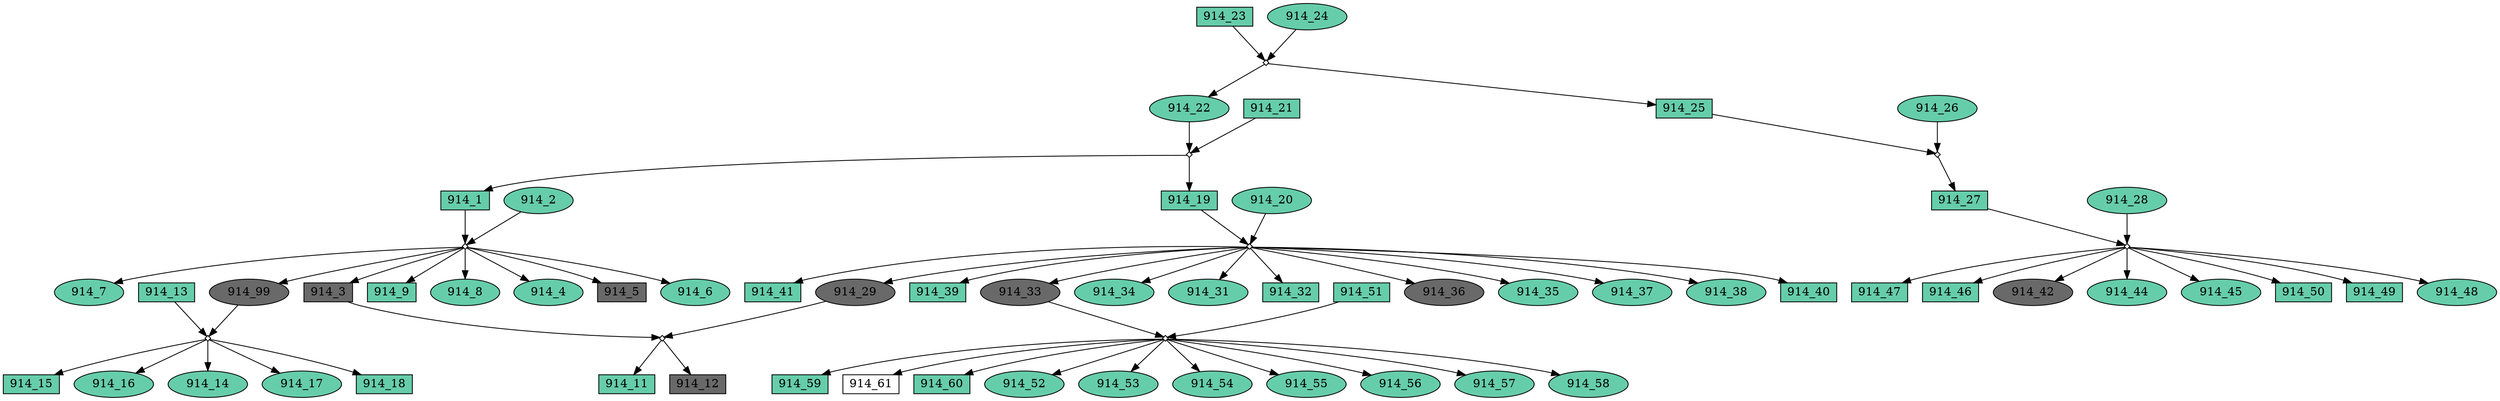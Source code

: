 digraph {
	"914_17" [shape=box fillcolor=aquamarine3 fontcolor=black height=0.3 regular=0 shape=ellipse style=filled width=0.5]
	"914_13x914_99" -> "914_17"
	"914_18" [shape=box fillcolor=aquamarine3 fontcolor=black height=0.3 regular=0 shape=box style=filled width=0.5]
	"914_13x914_99" -> "914_18"
	"914_36" [shape=box fillcolor=dimgrey fontcolor=black height=0.3 regular=0 shape=ellipse style=filled width=0.5]
	"914_19x914_20" -> "914_36"
	"914_9" [shape=box fillcolor=aquamarine3 fontcolor=black height=0.3 regular=0 shape=box style=filled width=0.5]
	"914_1x914_2" -> "914_9"
	"914_99" [shape=box fillcolor=dimgrey fontcolor=black height=0.3 regular=0 shape=ellipse style=filled width=0.5]
	"914_1x914_2" -> "914_99"
	"914_99" -> "914_13x914_99"
	"914_15" [shape=box fillcolor=aquamarine3 fontcolor=black height=0.3 regular=0 shape=box style=filled width=0.5]
	"914_13x914_99" -> "914_15"
	"914_29" [shape=box fillcolor=dimgrey fontcolor=black height=0.3 regular=0 shape=ellipse style=filled width=0.5]
	"914_19x914_20" -> "914_29"
	"914_29" -> "914_3x914_29"
	"914_13" [shape=box fillcolor=aquamarine3 fontcolor=black height=0.3 regular=0 shape=box style=filled width=0.5]
	"914_13" -> "914_13x914_99"
	"914_1" [shape=box fillcolor=aquamarine3 fontcolor=black height=0.3 regular=0 shape=box style=filled width=0.5]
	"914_21x914_22" -> "914_1"
	"914_1" -> "914_1x914_2"
	"914_12" [shape=box fillcolor=dimgrey fontcolor=black height=0.3 regular=0 shape=box style=filled width=0.5]
	"914_3x914_29" -> "914_12"
	"914_22" [shape=box fillcolor=aquamarine3 fontcolor=black height=0.3 regular=0 shape=ellipse style=filled width=0.5]
	"914_23x914_24" -> "914_22"
	"914_22" -> "914_21x914_22"
	"914_11" [shape=box fillcolor=aquamarine3 fontcolor=black height=0.3 regular=0 shape=box style=filled width=0.5]
	"914_3x914_29" -> "914_11"
	"914_42" [shape=box fillcolor=dimgrey fontcolor=black height=0.3 regular=0 shape=ellipse style=filled width=0.5]
	"914_27x914_28" -> "914_42"
	"914_16" [shape=box fillcolor=aquamarine3 fontcolor=black height=0.3 regular=0 shape=ellipse style=filled width=0.5]
	"914_13x914_99" -> "914_16"
	"914_14" [shape=box fillcolor=aquamarine3 fontcolor=black height=0.3 regular=0 shape=ellipse style=filled width=0.5]
	"914_13x914_99" -> "914_14"
	"914_23" [shape=box fillcolor=aquamarine3 fontcolor=black height=0.3 regular=0 shape=box style=filled width=0.5]
	"914_23" -> "914_23x914_24"
	"914_8" [shape=box fillcolor=aquamarine3 fontcolor=black height=0.3 regular=0 shape=ellipse style=filled width=0.5]
	"914_1x914_2" -> "914_8"
	"914_3" [shape=box fillcolor=dimgrey fontcolor=black height=0.3 regular=0 shape=box style=filled width=0.5]
	"914_1x914_2" -> "914_3"
	"914_3" -> "914_3x914_29"
	"914_4" [shape=box fillcolor=aquamarine3 fontcolor=black height=0.3 regular=0 shape=ellipse style=filled width=0.5]
	"914_1x914_2" -> "914_4"
	"914_5" [shape=box fillcolor=dimgrey fontcolor=black height=0.3 regular=0 shape=box style=filled width=0.5]
	"914_1x914_2" -> "914_5"
	"914_6" [shape=box fillcolor=aquamarine3 fontcolor=black height=0.3 regular=0 shape=ellipse style=filled width=0.5]
	"914_1x914_2" -> "914_6"
	"914_35" [shape=box fillcolor=aquamarine3 fontcolor=black height=0.3 regular=0 shape=ellipse style=filled width=0.5]
	"914_19x914_20" -> "914_35"
	"914_37" [shape=box fillcolor=aquamarine3 fontcolor=black height=0.3 regular=0 shape=ellipse style=filled width=0.5]
	"914_19x914_20" -> "914_37"
	"914_7" [shape=box fillcolor=aquamarine3 fontcolor=black height=0.3 regular=0 shape=ellipse style=filled width=0.5]
	"914_1x914_2" -> "914_7"
	"914_51" [shape=box fillcolor=aquamarine3 fontcolor=black height=0.3 regular=0 shape=box style=filled width=0.5]
	"914_51" -> "914_51x914_33"
	"914_2" [shape=box fillcolor=aquamarine3 fontcolor=black height=0.3 regular=0 shape=ellipse style=filled width=0.5]
	"914_2" -> "914_1x914_2"
	"914_38" [shape=box fillcolor=aquamarine3 fontcolor=black height=0.3 regular=0 shape=ellipse style=filled width=0.5]
	"914_19x914_20" -> "914_38"
	"914_40" [shape=box fillcolor=aquamarine3 fontcolor=black height=0.3 regular=0 shape=box style=filled width=0.5]
	"914_19x914_20" -> "914_40"
	"914_41" [shape=box fillcolor=aquamarine3 fontcolor=black height=0.3 regular=0 shape=box style=filled width=0.5]
	"914_19x914_20" -> "914_41"
	"914_44" [shape=box fillcolor=aquamarine3 fontcolor=black height=0.3 regular=0 shape=ellipse style=filled width=0.5]
	"914_27x914_28" -> "914_44"
	"914_45" [shape=box fillcolor=aquamarine3 fontcolor=black height=0.3 regular=0 shape=ellipse style=filled width=0.5]
	"914_27x914_28" -> "914_45"
	"914_33" [shape=box fillcolor=dimgrey fontcolor=black height=0.3 regular=0 shape=ellipse style=filled width=0.5]
	"914_19x914_20" -> "914_33"
	"914_33" -> "914_51x914_33"
	"914_50" [shape=box fillcolor=aquamarine3 fontcolor=black height=0.3 regular=0 shape=box style=filled width=0.5]
	"914_27x914_28" -> "914_50"
	"914_49" [shape=box fillcolor=aquamarine3 fontcolor=black height=0.3 regular=0 shape=box style=filled width=0.5]
	"914_27x914_28" -> "914_49"
	"914_48" [shape=box fillcolor=aquamarine3 fontcolor=black height=0.3 regular=0 shape=ellipse style=filled width=0.5]
	"914_27x914_28" -> "914_48"
	"914_39" [shape=box fillcolor=aquamarine3 fontcolor=black height=0.3 regular=0 shape=box style=filled width=0.5]
	"914_19x914_20" -> "914_39"
	"914_47" [shape=box fillcolor=aquamarine3 fontcolor=black height=0.3 regular=0 shape=box style=filled width=0.5]
	"914_27x914_28" -> "914_47"
	"914_34" [shape=box fillcolor=aquamarine3 fontcolor=black height=0.3 regular=0 shape=ellipse style=filled width=0.5]
	"914_19x914_20" -> "914_34"
	"914_31" [shape=box fillcolor=aquamarine3 fontcolor=black height=0.3 regular=0 shape=ellipse style=filled width=0.5]
	"914_19x914_20" -> "914_31"
	"914_24" [shape=box fillcolor=aquamarine3 fontcolor=black height=0.3 regular=0 shape=ellipse style=filled width=0.5]
	"914_24" -> "914_23x914_24"
	"914_52" [shape=box fillcolor=aquamarine3 fontcolor=black height=0.3 regular=0 shape=ellipse style=filled width=0.5]
	"914_51x914_33" -> "914_52"
	"914_53" [shape=box fillcolor=aquamarine3 fontcolor=black height=0.3 regular=0 shape=ellipse style=filled width=0.5]
	"914_51x914_33" -> "914_53"
	"914_54" [shape=box fillcolor=aquamarine3 fontcolor=black height=0.3 regular=0 shape=ellipse style=filled width=0.5]
	"914_51x914_33" -> "914_54"
	"914_55" [shape=box fillcolor=aquamarine3 fontcolor=black height=0.3 regular=0 shape=ellipse style=filled width=0.5]
	"914_51x914_33" -> "914_55"
	"914_56" [shape=box fillcolor=aquamarine3 fontcolor=black height=0.3 regular=0 shape=ellipse style=filled width=0.5]
	"914_51x914_33" -> "914_56"
	"914_57" [shape=box fillcolor=aquamarine3 fontcolor=black height=0.3 regular=0 shape=ellipse style=filled width=0.5]
	"914_51x914_33" -> "914_57"
	"914_58" [shape=box fillcolor=aquamarine3 fontcolor=black height=0.3 regular=0 shape=ellipse style=filled width=0.5]
	"914_51x914_33" -> "914_58"
	"914_32" [shape=box fillcolor=aquamarine3 fontcolor=black height=0.3 regular=0 shape=box style=filled width=0.5]
	"914_19x914_20" -> "914_32"
	"914_59" [shape=box fillcolor=aquamarine3 fontcolor=black height=0.3 regular=0 shape=box style=filled width=0.5]
	"914_51x914_33" -> "914_59"
	"914_61" [shape=box fillcolor=white fontcolor=black height=0.3 regular=0 shape=box style=filled width=0.5]
	"914_51x914_33" -> "914_61"
	"914_25" [shape=box fillcolor=aquamarine3 fontcolor=black height=0.3 regular=0 shape=box style=filled width=0.5]
	"914_23x914_24" -> "914_25"
	"914_25" -> "914_25x914_26"
	"914_26" [shape=box fillcolor=aquamarine3 fontcolor=black height=0.3 regular=0 shape=ellipse style=filled width=0.5]
	"914_26" -> "914_25x914_26"
	"914_19" [shape=box fillcolor=aquamarine3 fontcolor=black height=0.3 regular=0 shape=box style=filled width=0.5]
	"914_21x914_22" -> "914_19"
	"914_19" -> "914_19x914_20"
	"914_20" [shape=box fillcolor=aquamarine3 fontcolor=black height=0.3 regular=0 shape=ellipse style=filled width=0.5]
	"914_20" -> "914_19x914_20"
	"914_21" [shape=box fillcolor=aquamarine3 fontcolor=black height=0.3 regular=0 shape=box style=filled width=0.5]
	"914_21" -> "914_21x914_22"
	"914_27" [shape=box fillcolor=aquamarine3 fontcolor=black height=0.3 regular=0 shape=box style=filled width=0.5]
	"914_25x914_26" -> "914_27"
	"914_27" -> "914_27x914_28"
	"914_28" [shape=box fillcolor=aquamarine3 fontcolor=black height=0.3 regular=0 shape=ellipse style=filled width=0.5]
	"914_28" -> "914_27x914_28"
	"914_60" [shape=box fillcolor=aquamarine3 fontcolor=black height=0.3 regular=0 shape=box style=filled width=0.5]
	"914_51x914_33" -> "914_60"
	"914_46" [shape=box fillcolor=aquamarine3 fontcolor=black height=0.3 regular=0 shape=box style=filled width=0.5]
	"914_27x914_28" -> "914_46"
	"914_13x914_99" [label="" height=.1 shape=diamond width=.1]
	"914_21x914_22" [label="" height=.1 shape=diamond width=.1]
	"914_51x914_33" [label="" height=.1 shape=diamond width=.1]
	"914_1x914_2" [label="" height=.1 shape=diamond width=.1]
	"914_25x914_26" [label="" height=.1 shape=diamond width=.1]
	"914_23x914_24" [label="" height=.1 shape=diamond width=.1]
	"914_19x914_20" [label="" height=.1 shape=diamond width=.1]
	"914_3x914_29" [label="" height=.1 shape=diamond width=.1]
	"914_27x914_28" [label="" height=.1 shape=diamond width=.1]
}
